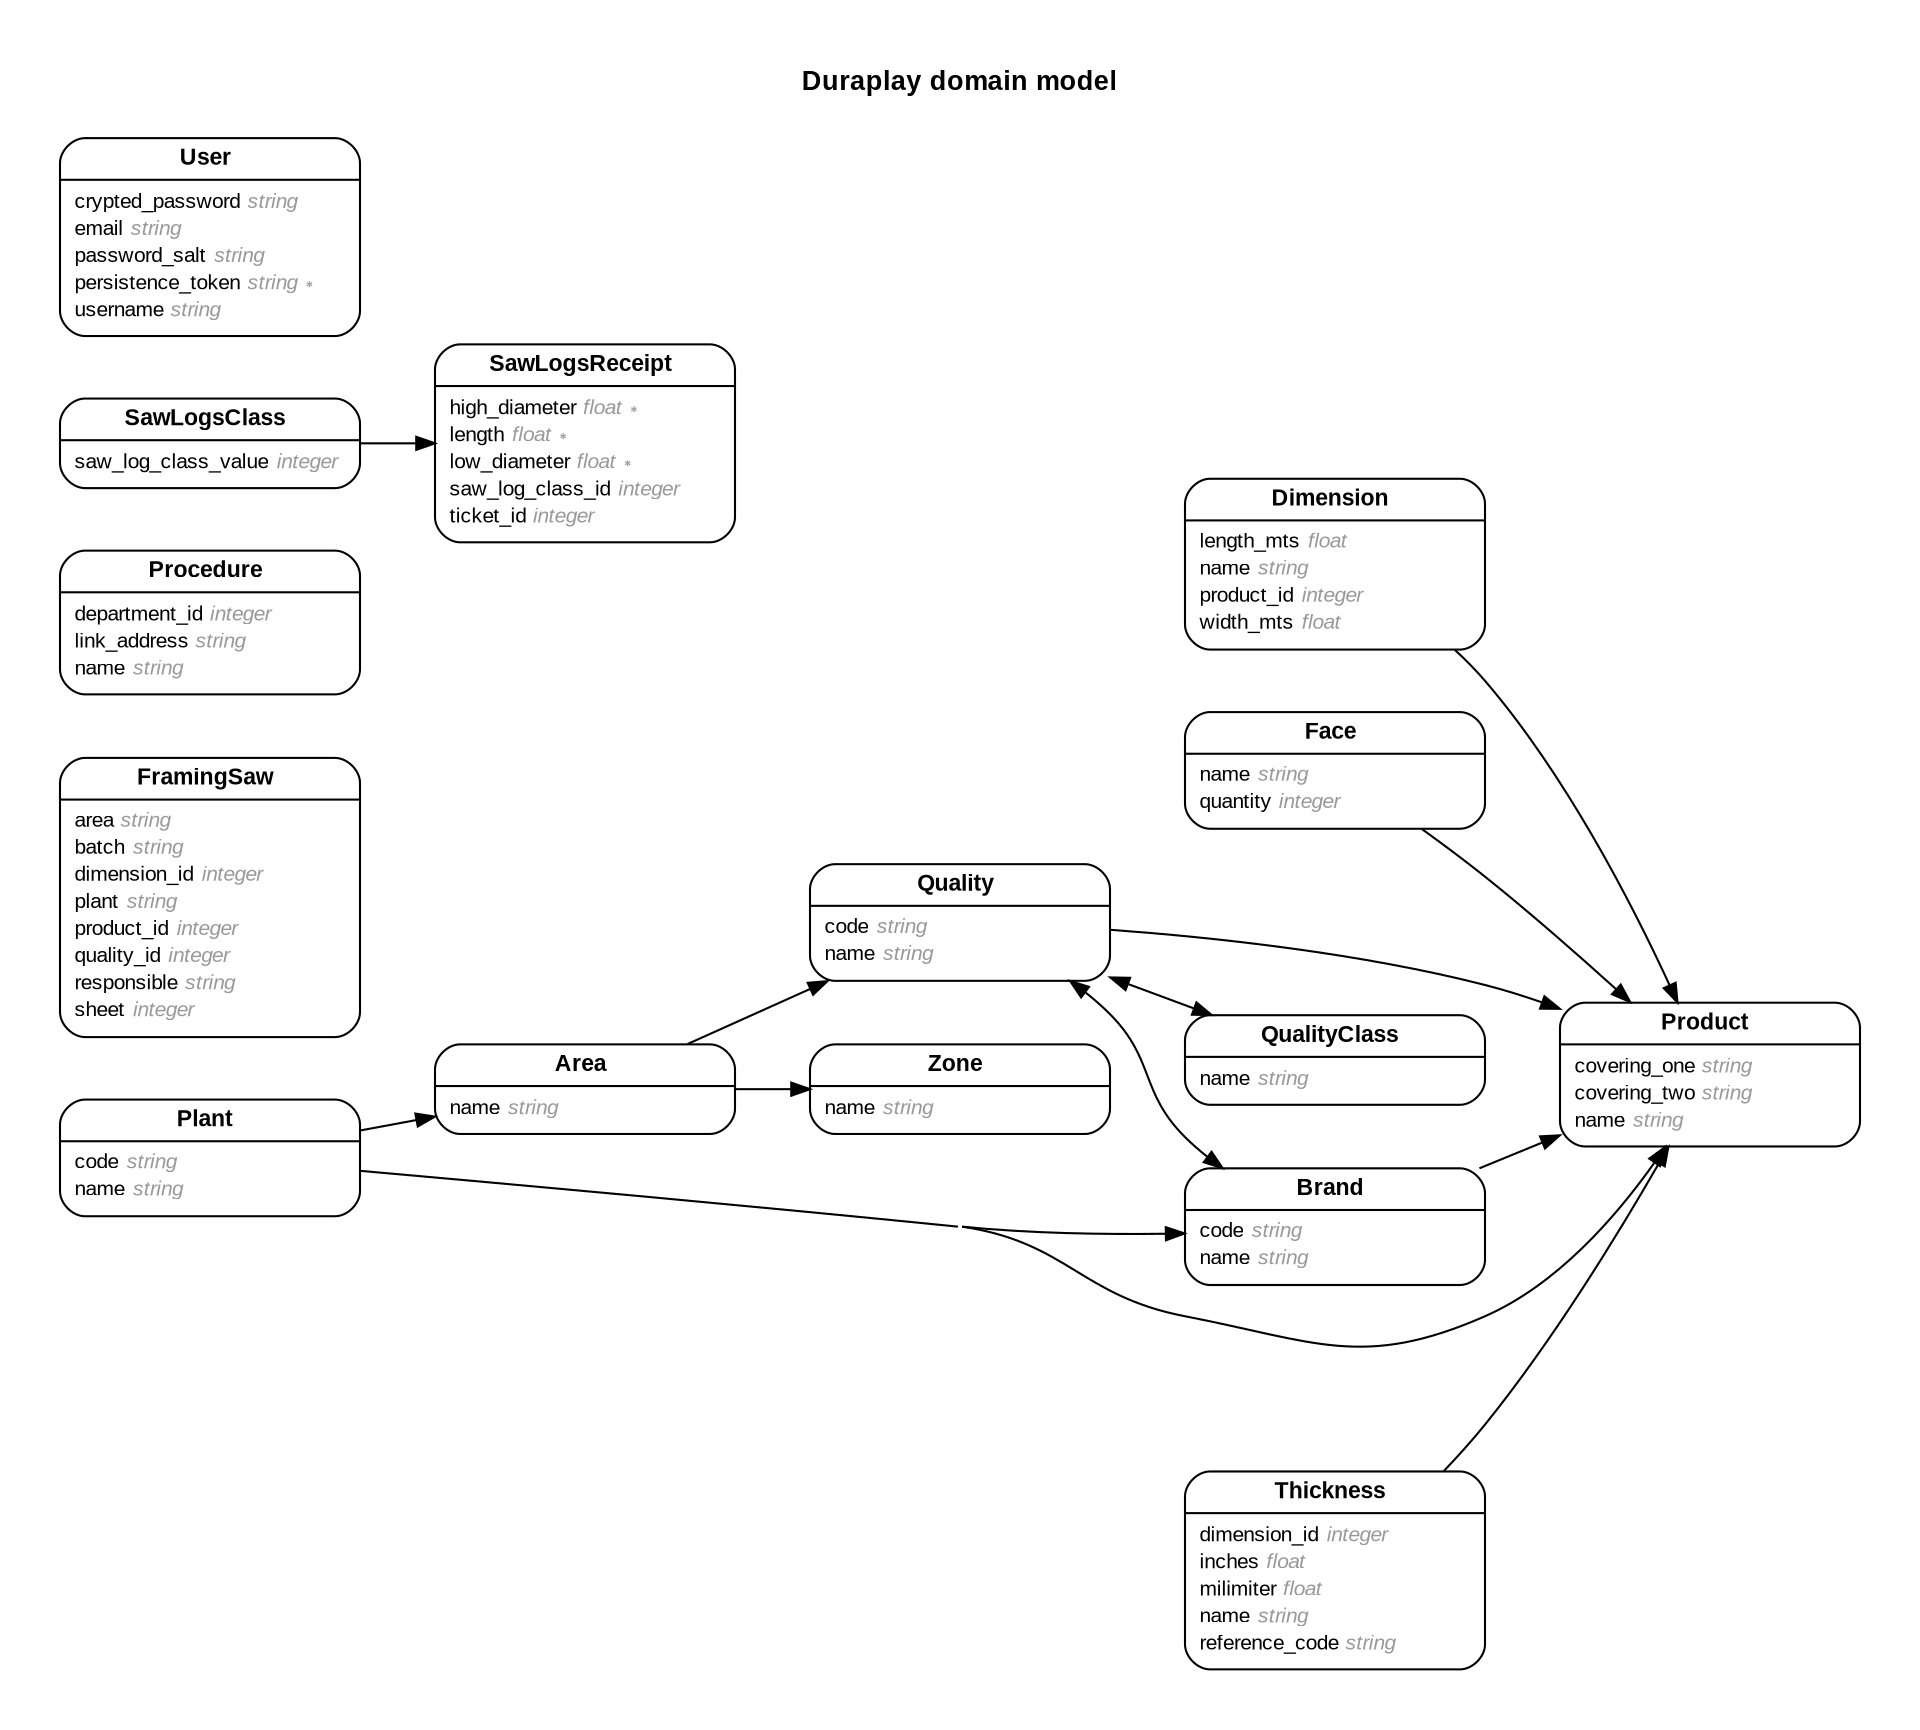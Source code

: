 digraph Duraplay {
rankdir = "LR";
ranksep = "0.5";
nodesep = "0.4";
pad = "0.4,0.4";
margin = "0,0";
concentrate = "true";
labelloc = "t";
fontsize = "13";
fontname = "Arial Bold";
node[ shape  =  "Mrecord" , fontsize  =  "10" , fontname  =  "Arial" , margin  =  "0.07,0.05" , penwidth  =  "1.0"];
edge[ fontname  =  "Arial" , fontsize  =  "7" , dir  =  "both" , arrowsize  =  "0.9" , penwidth  =  "1.0" , labelangle  =  "32" , labeldistance  =  "1.8"];
label = "Duraplay domain model\n\n";
m_Area [label = <<table border="0" align="center" cellspacing="0.5" cellpadding="0" width="134">
  <tr><td align="center" valign="bottom" width="130"><font face="Arial Bold" point-size="11">Area</font></td></tr>
</table>
|
<table border="0" align="left" cellspacing="2" cellpadding="0" width="134">
  <tr><td align="left" width="130" port="name">name <font face="Arial Italic" color="grey60">string</font></td></tr>
</table>
>];
m_Brand [label = <<table border="0" align="center" cellspacing="0.5" cellpadding="0" width="134">
  <tr><td align="center" valign="bottom" width="130"><font face="Arial Bold" point-size="11">Brand</font></td></tr>
</table>
|
<table border="0" align="left" cellspacing="2" cellpadding="0" width="134">
  <tr><td align="left" width="130" port="code">code <font face="Arial Italic" color="grey60">string</font></td></tr>
  <tr><td align="left" width="130" port="name">name <font face="Arial Italic" color="grey60">string</font></td></tr>
</table>
>];
m_Dimension [label = <<table border="0" align="center" cellspacing="0.5" cellpadding="0" width="134">
  <tr><td align="center" valign="bottom" width="130"><font face="Arial Bold" point-size="11">Dimension</font></td></tr>
</table>
|
<table border="0" align="left" cellspacing="2" cellpadding="0" width="134">
  <tr><td align="left" width="130" port="length_mts">length_mts <font face="Arial Italic" color="grey60">float</font></td></tr>
  <tr><td align="left" width="130" port="name">name <font face="Arial Italic" color="grey60">string</font></td></tr>
  <tr><td align="left" width="130" port="product_id">product_id <font face="Arial Italic" color="grey60">integer</font></td></tr>
  <tr><td align="left" width="130" port="width_mts">width_mts <font face="Arial Italic" color="grey60">float</font></td></tr>
</table>
>];
m_Face [label = <<table border="0" align="center" cellspacing="0.5" cellpadding="0" width="134">
  <tr><td align="center" valign="bottom" width="130"><font face="Arial Bold" point-size="11">Face</font></td></tr>
</table>
|
<table border="0" align="left" cellspacing="2" cellpadding="0" width="134">
  <tr><td align="left" width="130" port="name">name <font face="Arial Italic" color="grey60">string</font></td></tr>
  <tr><td align="left" width="130" port="quantity">quantity <font face="Arial Italic" color="grey60">integer</font></td></tr>
</table>
>];
m_FramingSaw [label = <<table border="0" align="center" cellspacing="0.5" cellpadding="0" width="134">
  <tr><td align="center" valign="bottom" width="130"><font face="Arial Bold" point-size="11">FramingSaw</font></td></tr>
</table>
|
<table border="0" align="left" cellspacing="2" cellpadding="0" width="134">
  <tr><td align="left" width="130" port="area">area <font face="Arial Italic" color="grey60">string</font></td></tr>
  <tr><td align="left" width="130" port="batch">batch <font face="Arial Italic" color="grey60">string</font></td></tr>
  <tr><td align="left" width="130" port="dimension_id">dimension_id <font face="Arial Italic" color="grey60">integer</font></td></tr>
  <tr><td align="left" width="130" port="plant">plant <font face="Arial Italic" color="grey60">string</font></td></tr>
  <tr><td align="left" width="130" port="product_id">product_id <font face="Arial Italic" color="grey60">integer</font></td></tr>
  <tr><td align="left" width="130" port="quality_id">quality_id <font face="Arial Italic" color="grey60">integer</font></td></tr>
  <tr><td align="left" width="130" port="responsible">responsible <font face="Arial Italic" color="grey60">string</font></td></tr>
  <tr><td align="left" width="130" port="sheet">sheet <font face="Arial Italic" color="grey60">integer</font></td></tr>
</table>
>];
m_Plant [label = <<table border="0" align="center" cellspacing="0.5" cellpadding="0" width="134">
  <tr><td align="center" valign="bottom" width="130"><font face="Arial Bold" point-size="11">Plant</font></td></tr>
</table>
|
<table border="0" align="left" cellspacing="2" cellpadding="0" width="134">
  <tr><td align="left" width="130" port="code">code <font face="Arial Italic" color="grey60">string</font></td></tr>
  <tr><td align="left" width="130" port="name">name <font face="Arial Italic" color="grey60">string</font></td></tr>
</table>
>];
m_Procedure [label = <<table border="0" align="center" cellspacing="0.5" cellpadding="0" width="134">
  <tr><td align="center" valign="bottom" width="130"><font face="Arial Bold" point-size="11">Procedure</font></td></tr>
</table>
|
<table border="0" align="left" cellspacing="2" cellpadding="0" width="134">
  <tr><td align="left" width="130" port="department_id">department_id <font face="Arial Italic" color="grey60">integer</font></td></tr>
  <tr><td align="left" width="130" port="link_address">link_address <font face="Arial Italic" color="grey60">string</font></td></tr>
  <tr><td align="left" width="130" port="name">name <font face="Arial Italic" color="grey60">string</font></td></tr>
</table>
>];
m_Product [label = <<table border="0" align="center" cellspacing="0.5" cellpadding="0" width="134">
  <tr><td align="center" valign="bottom" width="130"><font face="Arial Bold" point-size="11">Product</font></td></tr>
</table>
|
<table border="0" align="left" cellspacing="2" cellpadding="0" width="134">
  <tr><td align="left" width="130" port="covering_one">covering_one <font face="Arial Italic" color="grey60">string</font></td></tr>
  <tr><td align="left" width="130" port="covering_two">covering_two <font face="Arial Italic" color="grey60">string</font></td></tr>
  <tr><td align="left" width="130" port="name">name <font face="Arial Italic" color="grey60">string</font></td></tr>
</table>
>];
m_Quality [label = <<table border="0" align="center" cellspacing="0.5" cellpadding="0" width="134">
  <tr><td align="center" valign="bottom" width="130"><font face="Arial Bold" point-size="11">Quality</font></td></tr>
</table>
|
<table border="0" align="left" cellspacing="2" cellpadding="0" width="134">
  <tr><td align="left" width="130" port="code">code <font face="Arial Italic" color="grey60">string</font></td></tr>
  <tr><td align="left" width="130" port="name">name <font face="Arial Italic" color="grey60">string</font></td></tr>
</table>
>];
m_QualityClass [label = <<table border="0" align="center" cellspacing="0.5" cellpadding="0" width="134">
  <tr><td align="center" valign="bottom" width="130"><font face="Arial Bold" point-size="11">QualityClass</font></td></tr>
</table>
|
<table border="0" align="left" cellspacing="2" cellpadding="0" width="134">
  <tr><td align="left" width="130" port="name">name <font face="Arial Italic" color="grey60">string</font></td></tr>
</table>
>];
m_SawLogsClass [label = <<table border="0" align="center" cellspacing="0.5" cellpadding="0" width="134">
  <tr><td align="center" valign="bottom" width="130"><font face="Arial Bold" point-size="11">SawLogsClass</font></td></tr>
</table>
|
<table border="0" align="left" cellspacing="2" cellpadding="0" width="134">
  <tr><td align="left" width="130" port="saw_log_class_value">saw_log_class_value <font face="Arial Italic" color="grey60">integer</font></td></tr>
</table>
>];
m_SawLogsReceipt [label = <<table border="0" align="center" cellspacing="0.5" cellpadding="0" width="134">
  <tr><td align="center" valign="bottom" width="130"><font face="Arial Bold" point-size="11">SawLogsReceipt</font></td></tr>
</table>
|
<table border="0" align="left" cellspacing="2" cellpadding="0" width="134">
  <tr><td align="left" width="130" port="high_diameter">high_diameter <font face="Arial Italic" color="grey60">float ∗</font></td></tr>
  <tr><td align="left" width="130" port="length">length <font face="Arial Italic" color="grey60">float ∗</font></td></tr>
  <tr><td align="left" width="130" port="low_diameter">low_diameter <font face="Arial Italic" color="grey60">float ∗</font></td></tr>
  <tr><td align="left" width="130" port="saw_log_class_id">saw_log_class_id <font face="Arial Italic" color="grey60">integer</font></td></tr>
  <tr><td align="left" width="130" port="ticket_id">ticket_id <font face="Arial Italic" color="grey60">integer</font></td></tr>
</table>
>];
m_Thickness [label = <<table border="0" align="center" cellspacing="0.5" cellpadding="0" width="134">
  <tr><td align="center" valign="bottom" width="130"><font face="Arial Bold" point-size="11">Thickness</font></td></tr>
</table>
|
<table border="0" align="left" cellspacing="2" cellpadding="0" width="134">
  <tr><td align="left" width="130" port="dimension_id">dimension_id <font face="Arial Italic" color="grey60">integer</font></td></tr>
  <tr><td align="left" width="130" port="inches">inches <font face="Arial Italic" color="grey60">float</font></td></tr>
  <tr><td align="left" width="130" port="milimiter">milimiter <font face="Arial Italic" color="grey60">float</font></td></tr>
  <tr><td align="left" width="130" port="name">name <font face="Arial Italic" color="grey60">string</font></td></tr>
  <tr><td align="left" width="130" port="reference_code">reference_code <font face="Arial Italic" color="grey60">string</font></td></tr>
</table>
>];
m_User [label = <<table border="0" align="center" cellspacing="0.5" cellpadding="0" width="134">
  <tr><td align="center" valign="bottom" width="130"><font face="Arial Bold" point-size="11">User</font></td></tr>
</table>
|
<table border="0" align="left" cellspacing="2" cellpadding="0" width="134">
  <tr><td align="left" width="130" port="crypted_password">crypted_password <font face="Arial Italic" color="grey60">string</font></td></tr>
  <tr><td align="left" width="130" port="email">email <font face="Arial Italic" color="grey60">string</font></td></tr>
  <tr><td align="left" width="130" port="password_salt">password_salt <font face="Arial Italic" color="grey60">string</font></td></tr>
  <tr><td align="left" width="130" port="persistence_token">persistence_token <font face="Arial Italic" color="grey60">string ∗</font></td></tr>
  <tr><td align="left" width="130" port="username">username <font face="Arial Italic" color="grey60">string</font></td></tr>
</table>
>];
m_Zone [label = <<table border="0" align="center" cellspacing="0.5" cellpadding="0" width="134">
  <tr><td align="center" valign="bottom" width="130"><font face="Arial Bold" point-size="11">Zone</font></td></tr>
</table>
|
<table border="0" align="left" cellspacing="2" cellpadding="0" width="134">
  <tr><td align="left" width="130" port="name">name <font face="Arial Italic" color="grey60">string</font></td></tr>
</table>
>];
  m_Plant -> m_Area [arrowhead = "normal", arrowtail = "none", weight = "2"];
  m_Area -> m_Zone [arrowhead = "normal", arrowtail = "none", weight = "2"];
  m_Area -> m_Quality [arrowhead = "normal", arrowtail = "none", weight = "1"];
  m_Plant -> m_Brand [arrowhead = "normal", arrowtail = "none", weight = "2"];
  m_Brand -> m_Quality [arrowhead = "normal", arrowtail = "none", weight = "2"];
  m_Brand -> m_Product [arrowhead = "normal", arrowtail = "none", weight = "2"];
  m_Dimension -> m_Product [arrowhead = "normal", arrowtail = "none", weight = "2"];
  m_Face -> m_Product [arrowhead = "normal", arrowtail = "none", weight = "2"];
  m_Plant -> m_Product [arrowhead = "normal", arrowtail = "none", weight = "2"];
  m_Quality -> m_Product [arrowhead = "normal", arrowtail = "none", weight = "2"];
  m_Thickness -> m_Product [arrowhead = "normal", arrowtail = "none", weight = "2"];
  m_QualityClass -> m_Quality [arrowhead = "normal", arrowtail = "none", weight = "2"];
  m_Quality -> m_QualityClass [arrowhead = "normal", arrowtail = "none", weight = "2"];
  m_Quality -> m_Brand [arrowhead = "normal", arrowtail = "none", weight = "1"];
  m_SawLogsClass -> m_SawLogsReceipt [arrowhead = "normal", arrowtail = "none", weight = "2"];
}
